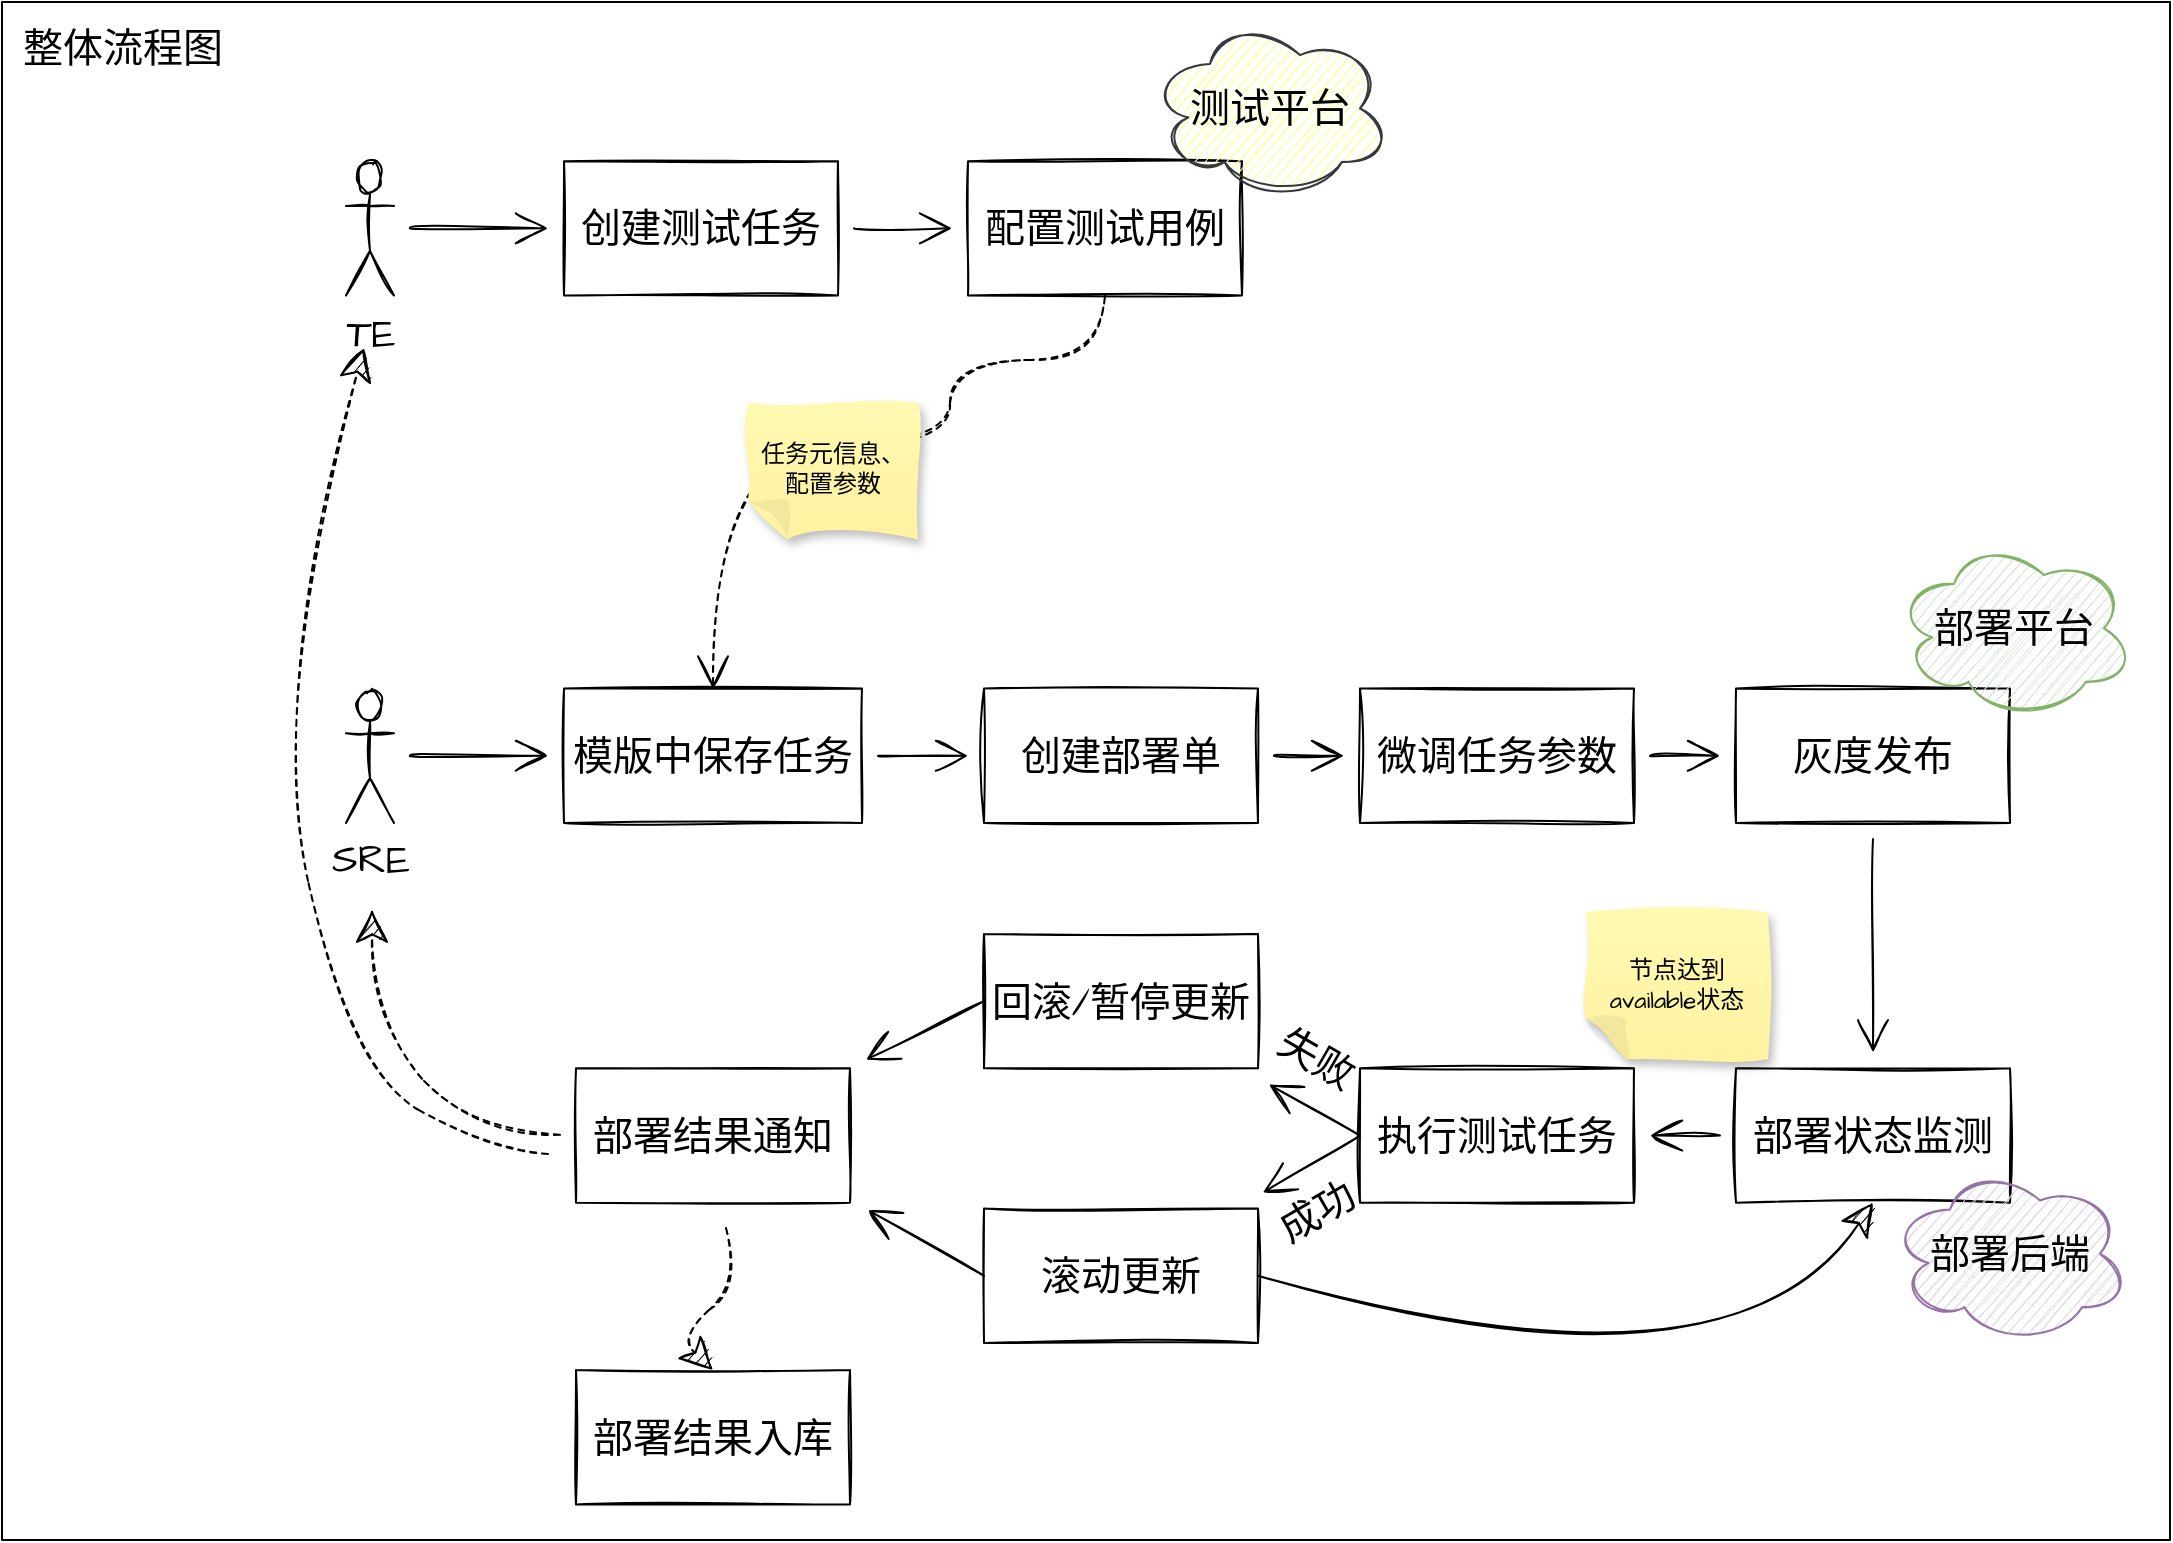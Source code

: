<mxfile version="15.3.0" type="github">
  <diagram id="YuxliD9booJgXzadpAf9" name="第 1 页">
    <mxGraphModel dx="2814" dy="927" grid="0" gridSize="10" guides="1" tooltips="1" connect="1" arrows="1" fold="1" page="0" pageScale="1" pageWidth="827" pageHeight="1169" math="0" shadow="0">
      <root>
        <mxCell id="0" />
        <mxCell id="1" parent="0" />
        <mxCell id="DBF5IAqjKMbkcW23LCKH-9" value="" style="group" vertex="1" connectable="0" parent="1">
          <mxGeometry x="-448" y="76" width="1084" height="769" as="geometry" />
        </mxCell>
        <mxCell id="DBF5IAqjKMbkcW23LCKH-4" value="" style="curved=1;endArrow=classic;html=1;rounded=0;sketch=1;fontFamily=Architects Daughter;fontSource=https%3A%2F%2Ffonts.googleapis.com%2Fcss%3Ffamily%3DArchitects%2BDaughter;fontSize=20;startSize=14;endSize=14;sourcePerimeterSpacing=8;targetPerimeterSpacing=8;edgeStyle=none;dashed=1;" edge="1" parent="DBF5IAqjKMbkcW23LCKH-9">
          <mxGeometry x="575" y="-138.14" width="50" height="50" as="geometry">
            <mxPoint x="289" y="519.051" as="sourcePoint" />
            <mxPoint x="176" y="165" as="targetPoint" />
            <Array as="points">
              <mxPoint x="246" y="519" />
              <mxPoint x="206" y="501" />
              <mxPoint x="184" y="475" />
              <mxPoint x="153" y="390" />
              <mxPoint x="153" y="342" />
              <mxPoint x="153" y="273" />
            </Array>
          </mxGeometry>
        </mxCell>
        <mxCell id="OKzSPjywzCQGm2BAuM1p-1" value="" style="rounded=0;whiteSpace=wrap;html=1;sketch=1;hachureGap=4;pointerEvents=0;fontFamily=Architects Daughter;fontSource=https%3A%2F%2Ffonts.googleapis.com%2Fcss%3Ffamily%3DArchitects%2BDaughter;fontSize=20;" parent="DBF5IAqjKMbkcW23LCKH-9" vertex="1">
          <mxGeometry width="1084" height="769" as="geometry" />
        </mxCell>
        <mxCell id="OKzSPjywzCQGm2BAuM1p-2" value="整体流程图" style="text;html=1;align=center;verticalAlign=middle;resizable=0;points=[];autosize=1;strokeColor=none;sketch=1;hachureGap=4;pointerEvents=0;fontFamily=Architects Daughter;fontSource=https%3A%2F%2Ffonts.googleapis.com%2Fcss%3Ffamily%3DArchitects%2BDaughter;fontSize=20;" parent="DBF5IAqjKMbkcW23LCKH-9" vertex="1">
          <mxGeometry x="5" y="8.746" width="110" height="28" as="geometry" />
        </mxCell>
        <mxCell id="OKzSPjywzCQGm2BAuM1p-7" value="创建测试任务" style="rounded=0;whiteSpace=wrap;html=1;sketch=1;hachureGap=4;pointerEvents=0;fontFamily=Architects Daughter;fontSource=https%3A%2F%2Ffonts.googleapis.com%2Fcss%3Ffamily%3DArchitects%2BDaughter;fontSize=20;" parent="DBF5IAqjKMbkcW23LCKH-9" vertex="1">
          <mxGeometry x="281" y="79.57" width="137" height="67.195" as="geometry" />
        </mxCell>
        <mxCell id="OKzSPjywzCQGm2BAuM1p-8" value="配置测试用例" style="rounded=0;whiteSpace=wrap;html=1;sketch=1;hachureGap=4;pointerEvents=0;fontFamily=Architects Daughter;fontSource=https%3A%2F%2Ffonts.googleapis.com%2Fcss%3Ffamily%3DArchitects%2BDaughter;fontSize=20;" parent="DBF5IAqjKMbkcW23LCKH-9" vertex="1">
          <mxGeometry x="483" y="79.57" width="137" height="67.195" as="geometry" />
        </mxCell>
        <mxCell id="OKzSPjywzCQGm2BAuM1p-31" value="" style="edgeStyle=none;curved=1;rounded=0;sketch=1;orthogonalLoop=1;jettySize=auto;html=1;fontFamily=Architects Daughter;fontSource=https%3A%2F%2Ffonts.googleapis.com%2Fcss%3Ffamily%3DArchitects%2BDaughter;fontSize=20;endArrow=open;startSize=14;endSize=14;sourcePerimeterSpacing=8;targetPerimeterSpacing=8;" parent="DBF5IAqjKMbkcW23LCKH-9" source="OKzSPjywzCQGm2BAuM1p-7" target="OKzSPjywzCQGm2BAuM1p-8" edge="1">
          <mxGeometry x="99" y="-40.212" as="geometry" />
        </mxCell>
        <mxCell id="OKzSPjywzCQGm2BAuM1p-32" value="" style="edgeStyle=none;curved=1;rounded=0;sketch=1;orthogonalLoop=1;jettySize=auto;html=1;fontFamily=Architects Daughter;fontSource=https%3A%2F%2Ffonts.googleapis.com%2Fcss%3Ffamily%3DArchitects%2BDaughter;fontSize=20;endArrow=open;startSize=14;endSize=14;sourcePerimeterSpacing=8;targetPerimeterSpacing=8;" parent="DBF5IAqjKMbkcW23LCKH-9" source="OKzSPjywzCQGm2BAuM1p-27" target="OKzSPjywzCQGm2BAuM1p-7" edge="1">
          <mxGeometry x="99" y="-40.212" as="geometry" />
        </mxCell>
        <mxCell id="OKzSPjywzCQGm2BAuM1p-27" value="TE" style="shape=umlActor;verticalLabelPosition=bottom;verticalAlign=top;html=1;outlineConnect=0;sketch=1;hachureGap=4;pointerEvents=0;fontFamily=Architects Daughter;fontSource=https%3A%2F%2Ffonts.googleapis.com%2Fcss%3Ffamily%3DArchitects%2BDaughter;fontSize=20;" parent="DBF5IAqjKMbkcW23LCKH-9" vertex="1">
          <mxGeometry x="172" y="79.57" width="24" height="67.195" as="geometry" />
        </mxCell>
        <mxCell id="OKzSPjywzCQGm2BAuM1p-34" value="模版中保存任务" style="rounded=0;whiteSpace=wrap;html=1;sketch=1;hachureGap=4;pointerEvents=0;fontFamily=Architects Daughter;fontSource=https%3A%2F%2Ffonts.googleapis.com%2Fcss%3Ffamily%3DArchitects%2BDaughter;fontSize=20;" parent="DBF5IAqjKMbkcW23LCKH-9" vertex="1">
          <mxGeometry x="281" y="343.282" width="149" height="67.195" as="geometry" />
        </mxCell>
        <mxCell id="OKzSPjywzCQGm2BAuM1p-35" value="创建部署单" style="rounded=0;whiteSpace=wrap;html=1;sketch=1;hachureGap=4;pointerEvents=0;fontFamily=Architects Daughter;fontSource=https%3A%2F%2Ffonts.googleapis.com%2Fcss%3Ffamily%3DArchitects%2BDaughter;fontSize=20;" parent="DBF5IAqjKMbkcW23LCKH-9" vertex="1">
          <mxGeometry x="491" y="343.282" width="137" height="67.195" as="geometry" />
        </mxCell>
        <mxCell id="OKzSPjywzCQGm2BAuM1p-33" value="" style="edgeStyle=none;curved=1;rounded=0;sketch=1;orthogonalLoop=1;jettySize=auto;html=1;fontFamily=Architects Daughter;fontSource=https%3A%2F%2Ffonts.googleapis.com%2Fcss%3Ffamily%3DArchitects%2BDaughter;fontSize=20;endArrow=open;startSize=14;endSize=14;sourcePerimeterSpacing=8;targetPerimeterSpacing=8;" parent="DBF5IAqjKMbkcW23LCKH-9" source="OKzSPjywzCQGm2BAuM1p-34" target="OKzSPjywzCQGm2BAuM1p-35" edge="1">
          <mxGeometry x="99" y="-84.719" as="geometry" />
        </mxCell>
        <mxCell id="OKzSPjywzCQGm2BAuM1p-36" value="" style="edgeStyle=none;curved=1;rounded=0;sketch=1;orthogonalLoop=1;jettySize=auto;html=1;fontFamily=Architects Daughter;fontSource=https%3A%2F%2Ffonts.googleapis.com%2Fcss%3Ffamily%3DArchitects%2BDaughter;fontSize=20;endArrow=open;startSize=14;endSize=14;sourcePerimeterSpacing=8;targetPerimeterSpacing=8;" parent="DBF5IAqjKMbkcW23LCKH-9" source="OKzSPjywzCQGm2BAuM1p-37" target="OKzSPjywzCQGm2BAuM1p-34" edge="1">
          <mxGeometry x="99" y="-84.719" as="geometry" />
        </mxCell>
        <mxCell id="OKzSPjywzCQGm2BAuM1p-37" value="SRE" style="shape=umlActor;verticalLabelPosition=bottom;verticalAlign=top;html=1;outlineConnect=0;sketch=1;hachureGap=4;pointerEvents=0;fontFamily=Architects Daughter;fontSource=https%3A%2F%2Ffonts.googleapis.com%2Fcss%3Ffamily%3DArchitects%2BDaughter;fontSize=20;" parent="DBF5IAqjKMbkcW23LCKH-9" vertex="1">
          <mxGeometry x="172" y="343.282" width="24" height="67.195" as="geometry" />
        </mxCell>
        <mxCell id="OKzSPjywzCQGm2BAuM1p-44" value="微调任务参数" style="rounded=0;whiteSpace=wrap;html=1;sketch=1;hachureGap=4;pointerEvents=0;fontFamily=Architects Daughter;fontSource=https%3A%2F%2Ffonts.googleapis.com%2Fcss%3Ffamily%3DArchitects%2BDaughter;fontSize=20;" parent="DBF5IAqjKMbkcW23LCKH-9" vertex="1">
          <mxGeometry x="679" y="343.282" width="137" height="67.195" as="geometry" />
        </mxCell>
        <mxCell id="OKzSPjywzCQGm2BAuM1p-45" value="" style="edgeStyle=none;curved=1;rounded=0;sketch=1;orthogonalLoop=1;jettySize=auto;html=1;fontFamily=Architects Daughter;fontSource=https%3A%2F%2Ffonts.googleapis.com%2Fcss%3Ffamily%3DArchitects%2BDaughter;fontSize=20;endArrow=open;startSize=14;endSize=14;sourcePerimeterSpacing=8;targetPerimeterSpacing=8;" parent="DBF5IAqjKMbkcW23LCKH-9" source="OKzSPjywzCQGm2BAuM1p-35" target="OKzSPjywzCQGm2BAuM1p-44" edge="1">
          <mxGeometry x="99" y="-84.719" as="geometry" />
        </mxCell>
        <mxCell id="OKzSPjywzCQGm2BAuM1p-46" value="灰度发布" style="rounded=0;whiteSpace=wrap;html=1;sketch=1;hachureGap=4;pointerEvents=0;fontFamily=Architects Daughter;fontSource=https%3A%2F%2Ffonts.googleapis.com%2Fcss%3Ffamily%3DArchitects%2BDaughter;fontSize=20;" parent="DBF5IAqjKMbkcW23LCKH-9" vertex="1">
          <mxGeometry x="867" y="343.282" width="137" height="67.195" as="geometry" />
        </mxCell>
        <mxCell id="OKzSPjywzCQGm2BAuM1p-47" value="" style="edgeStyle=none;curved=1;rounded=0;sketch=1;orthogonalLoop=1;jettySize=auto;html=1;fontFamily=Architects Daughter;fontSource=https%3A%2F%2Ffonts.googleapis.com%2Fcss%3Ffamily%3DArchitects%2BDaughter;fontSize=20;endArrow=open;startSize=14;endSize=14;sourcePerimeterSpacing=8;targetPerimeterSpacing=8;" parent="DBF5IAqjKMbkcW23LCKH-9" source="OKzSPjywzCQGm2BAuM1p-44" target="OKzSPjywzCQGm2BAuM1p-46" edge="1">
          <mxGeometry x="99" y="-84.719" as="geometry" />
        </mxCell>
        <mxCell id="OKzSPjywzCQGm2BAuM1p-50" value="" style="endArrow=none;html=1;rounded=0;sketch=1;fontFamily=Architects Daughter;fontSource=https%3A%2F%2Ffonts.googleapis.com%2Fcss%3Ffamily%3DArchitects%2BDaughter;fontSize=20;sourcePerimeterSpacing=8;targetPerimeterSpacing=8;entryX=0.5;entryY=1;entryDx=0;entryDy=0;exitX=0.5;exitY=0;exitDx=0;exitDy=0;dashed=1;edgeStyle=orthogonalEdgeStyle;elbow=vertical;curved=1;endFill=0;startArrow=open;startFill=0;startSize=14;endSize=14;" parent="DBF5IAqjKMbkcW23LCKH-9" source="OKzSPjywzCQGm2BAuM1p-34" target="OKzSPjywzCQGm2BAuM1p-8" edge="1">
          <mxGeometry x="99" y="-84.719" width="50" height="55.634" as="geometry">
            <mxPoint x="464" y="254.176" as="sourcePoint" />
            <mxPoint x="514" y="181.138" as="targetPoint" />
            <Array as="points">
              <mxPoint x="356" y="222.38" />
              <mxPoint x="474" y="222.38" />
              <mxPoint x="474" y="178.985" />
              <mxPoint x="552" y="178.985" />
            </Array>
          </mxGeometry>
        </mxCell>
        <mxCell id="OKzSPjywzCQGm2BAuM1p-51" value="任务元信息、配置参数" style="shape=note;whiteSpace=wrap;html=1;backgroundOutline=1;fontColor=#000000;darkOpacity=0.05;fillColor=#FFF9B2;strokeColor=none;fillStyle=solid;direction=west;gradientDirection=north;gradientColor=#FFF2A1;shadow=1;size=20;fontSize=12;pointerEvents=1;sketch=1;jiggle=2;hachureGap=4;fontFamily=Architects Daughter;fontSource=https%3A%2F%2Ffonts.googleapis.com%2Fcss%3Ffamily%3DArchitects%2BDaughter;" parent="DBF5IAqjKMbkcW23LCKH-9" vertex="1">
          <mxGeometry x="373" y="200.126" width="85" height="68.585" as="geometry" />
        </mxCell>
        <mxCell id="OKzSPjywzCQGm2BAuM1p-52" value="部署状态监测" style="rounded=0;whiteSpace=wrap;html=1;sketch=1;hachureGap=4;pointerEvents=0;fontFamily=Architects Daughter;fontSource=https%3A%2F%2Ffonts.googleapis.com%2Fcss%3Ffamily%3DArchitects%2BDaughter;fontSize=20;" parent="DBF5IAqjKMbkcW23LCKH-9" vertex="1">
          <mxGeometry x="867" y="533.18" width="137" height="67.195" as="geometry" />
        </mxCell>
        <mxCell id="OKzSPjywzCQGm2BAuM1p-54" value="" style="rounded=0;sketch=1;orthogonalLoop=1;jettySize=auto;html=1;fontFamily=Architects Daughter;fontSource=https%3A%2F%2Ffonts.googleapis.com%2Fcss%3Ffamily%3DArchitects%2BDaughter;fontSize=10;startArrow=none;startFill=0;endArrow=open;endFill=0;sourcePerimeterSpacing=8;targetPerimeterSpacing=8;endSize=14;startSize=14;" parent="DBF5IAqjKMbkcW23LCKH-9" source="OKzSPjywzCQGm2BAuM1p-46" target="OKzSPjywzCQGm2BAuM1p-52" edge="1">
          <mxGeometry x="99" y="-84.719" as="geometry" />
        </mxCell>
        <mxCell id="OKzSPjywzCQGm2BAuM1p-55" value="执行测试任务" style="rounded=0;whiteSpace=wrap;html=1;sketch=1;hachureGap=4;pointerEvents=0;fontFamily=Architects Daughter;fontSource=https%3A%2F%2Ffonts.googleapis.com%2Fcss%3Ffamily%3DArchitects%2BDaughter;fontSize=20;" parent="DBF5IAqjKMbkcW23LCKH-9" vertex="1">
          <mxGeometry x="679" y="533.18" width="137" height="67.195" as="geometry" />
        </mxCell>
        <mxCell id="OKzSPjywzCQGm2BAuM1p-56" value="" style="edgeStyle=none;rounded=0;sketch=1;orthogonalLoop=1;jettySize=auto;html=1;fontFamily=Architects Daughter;fontSource=https%3A%2F%2Ffonts.googleapis.com%2Fcss%3Ffamily%3DArchitects%2BDaughter;fontSize=10;startArrow=none;startFill=0;endArrow=open;endFill=0;startSize=14;endSize=14;sourcePerimeterSpacing=8;targetPerimeterSpacing=8;" parent="DBF5IAqjKMbkcW23LCKH-9" source="OKzSPjywzCQGm2BAuM1p-52" target="OKzSPjywzCQGm2BAuM1p-55" edge="1">
          <mxGeometry x="99" y="-84.719" as="geometry" />
        </mxCell>
        <mxCell id="OKzSPjywzCQGm2BAuM1p-60" value="回滚/暂停更新" style="rounded=0;whiteSpace=wrap;html=1;sketch=1;hachureGap=4;pointerEvents=0;fontFamily=Architects Daughter;fontSource=https%3A%2F%2Ffonts.googleapis.com%2Fcss%3Ffamily%3DArchitects%2BDaughter;fontSize=20;" parent="DBF5IAqjKMbkcW23LCKH-9" vertex="1">
          <mxGeometry x="491" y="465.986" width="137" height="67.195" as="geometry" />
        </mxCell>
        <mxCell id="OKzSPjywzCQGm2BAuM1p-61" style="edgeStyle=none;rounded=0;sketch=1;orthogonalLoop=1;jettySize=auto;html=1;exitX=0;exitY=0.5;exitDx=0;exitDy=0;fontFamily=Architects Daughter;fontSource=https%3A%2F%2Ffonts.googleapis.com%2Fcss%3Ffamily%3DArchitects%2BDaughter;fontSize=10;startArrow=none;startFill=0;endArrow=open;endFill=0;startSize=14;endSize=14;sourcePerimeterSpacing=8;targetPerimeterSpacing=8;" parent="DBF5IAqjKMbkcW23LCKH-9" source="OKzSPjywzCQGm2BAuM1p-55" target="OKzSPjywzCQGm2BAuM1p-60" edge="1">
          <mxGeometry x="99" y="-84.719" as="geometry" />
        </mxCell>
        <mxCell id="OKzSPjywzCQGm2BAuM1p-70" style="edgeStyle=none;rounded=0;sketch=1;orthogonalLoop=1;jettySize=auto;html=1;exitX=0;exitY=0.5;exitDx=0;exitDy=0;fontFamily=Architects Daughter;fontSource=https%3A%2F%2Ffonts.googleapis.com%2Fcss%3Ffamily%3DArchitects%2BDaughter;fontSize=10;startArrow=none;startFill=0;endArrow=open;endFill=0;startSize=14;endSize=14;sourcePerimeterSpacing=8;targetPerimeterSpacing=8;" parent="DBF5IAqjKMbkcW23LCKH-9" source="OKzSPjywzCQGm2BAuM1p-63" edge="1">
          <mxGeometry x="99" y="-84.719" as="geometry">
            <mxPoint x="433" y="604.028" as="targetPoint" />
          </mxGeometry>
        </mxCell>
        <mxCell id="OKzSPjywzCQGm2BAuM1p-63" value="滚动更新" style="rounded=0;whiteSpace=wrap;html=1;sketch=1;hachureGap=4;pointerEvents=0;fontFamily=Architects Daughter;fontSource=https%3A%2F%2Ffonts.googleapis.com%2Fcss%3Ffamily%3DArchitects%2BDaughter;fontSize=20;" parent="DBF5IAqjKMbkcW23LCKH-9" vertex="1">
          <mxGeometry x="491" y="603.297" width="137" height="67.195" as="geometry" />
        </mxCell>
        <mxCell id="OKzSPjywzCQGm2BAuM1p-64" style="edgeStyle=none;rounded=0;sketch=1;orthogonalLoop=1;jettySize=auto;html=1;exitX=0;exitY=0.5;exitDx=0;exitDy=0;fontFamily=Architects Daughter;fontSource=https%3A%2F%2Ffonts.googleapis.com%2Fcss%3Ffamily%3DArchitects%2BDaughter;fontSize=10;startArrow=none;startFill=0;endArrow=open;endFill=0;startSize=14;endSize=14;sourcePerimeterSpacing=8;targetPerimeterSpacing=8;" parent="DBF5IAqjKMbkcW23LCKH-9" source="OKzSPjywzCQGm2BAuM1p-55" target="OKzSPjywzCQGm2BAuM1p-63" edge="1">
          <mxGeometry x="99" y="-84.719" as="geometry" />
        </mxCell>
        <mxCell id="OKzSPjywzCQGm2BAuM1p-68" value="部署结果通知" style="rounded=0;whiteSpace=wrap;html=1;sketch=1;hachureGap=4;pointerEvents=0;fontFamily=Architects Daughter;fontSource=https%3A%2F%2Ffonts.googleapis.com%2Fcss%3Ffamily%3DArchitects%2BDaughter;fontSize=20;" parent="DBF5IAqjKMbkcW23LCKH-9" vertex="1">
          <mxGeometry x="287" y="533.183" width="137" height="67.195" as="geometry" />
        </mxCell>
        <mxCell id="OKzSPjywzCQGm2BAuM1p-69" style="edgeStyle=none;rounded=0;sketch=1;orthogonalLoop=1;jettySize=auto;html=1;exitX=0;exitY=0.5;exitDx=0;exitDy=0;fontFamily=Architects Daughter;fontSource=https%3A%2F%2Ffonts.googleapis.com%2Fcss%3Ffamily%3DArchitects%2BDaughter;fontSize=10;startArrow=none;startFill=0;endArrow=open;endFill=0;startSize=14;endSize=14;sourcePerimeterSpacing=8;targetPerimeterSpacing=8;" parent="DBF5IAqjKMbkcW23LCKH-9" source="OKzSPjywzCQGm2BAuM1p-60" target="OKzSPjywzCQGm2BAuM1p-68" edge="1">
          <mxGeometry x="99" y="-84.719" as="geometry" />
        </mxCell>
        <mxCell id="OKzSPjywzCQGm2BAuM1p-77" value="" style="curved=1;endArrow=classic;html=1;rounded=0;sketch=1;fontFamily=Architects Daughter;fontSource=https%3A%2F%2Ffonts.googleapis.com%2Fcss%3Ffamily%3DArchitects%2BDaughter;fontSize=20;startSize=14;endSize=14;sourcePerimeterSpacing=8;targetPerimeterSpacing=8;edgeStyle=none;entryX=0.5;entryY=1;entryDx=0;entryDy=0;exitX=1;exitY=0.5;exitDx=0;exitDy=0;" parent="DBF5IAqjKMbkcW23LCKH-9" source="OKzSPjywzCQGm2BAuM1p-63" target="OKzSPjywzCQGm2BAuM1p-52" edge="1">
          <mxGeometry x="99" y="-84.719" width="50" height="55.634" as="geometry">
            <mxPoint x="570" y="821.0" as="sourcePoint" />
            <mxPoint x="967" y="641.859" as="targetPoint" />
            <Array as="points">
              <mxPoint x="864" y="705.282" />
            </Array>
          </mxGeometry>
        </mxCell>
        <mxCell id="OKzSPjywzCQGm2BAuM1p-79" value="" style="curved=1;endArrow=classic;html=1;rounded=0;sketch=1;fontFamily=Architects Daughter;fontSource=https%3A%2F%2Ffonts.googleapis.com%2Fcss%3Ffamily%3DArchitects%2BDaughter;fontSize=20;startSize=14;endSize=14;sourcePerimeterSpacing=8;targetPerimeterSpacing=8;edgeStyle=none;dashed=1;" parent="DBF5IAqjKMbkcW23LCKH-9" source="OKzSPjywzCQGm2BAuM1p-68" edge="1">
          <mxGeometry x="99" y="-84.719" width="50" height="55.634" as="geometry">
            <mxPoint x="185" y="566.197" as="sourcePoint" />
            <mxPoint x="185" y="453.817" as="targetPoint" />
            <Array as="points">
              <mxPoint x="235" y="566.197" />
              <mxPoint x="185" y="510.563" />
            </Array>
          </mxGeometry>
        </mxCell>
        <mxCell id="OKzSPjywzCQGm2BAuM1p-81" value="测试平台" style="ellipse;shape=cloud;whiteSpace=wrap;html=1;sketch=1;hachureGap=4;pointerEvents=0;fontFamily=Architects Daughter;fontSource=https%3A%2F%2Ffonts.googleapis.com%2Fcss%3Ffamily%3DArchitects%2BDaughter;fontSize=20;fillColor=#ffff88;strokeColor=#36393d;" parent="DBF5IAqjKMbkcW23LCKH-9" vertex="1">
          <mxGeometry x="574" y="8.746" width="120" height="89.014" as="geometry" />
        </mxCell>
        <mxCell id="OKzSPjywzCQGm2BAuM1p-82" value="部署平台" style="ellipse;shape=cloud;whiteSpace=wrap;html=1;sketch=1;hachureGap=4;pointerEvents=0;fontFamily=Architects Daughter;fontSource=https%3A%2F%2Ffonts.googleapis.com%2Fcss%3Ffamily%3DArchitects%2BDaughter;fontSize=20;fillColor=#d5e8d4;strokeColor=#82b366;" parent="DBF5IAqjKMbkcW23LCKH-9" vertex="1">
          <mxGeometry x="946" y="268.712" width="120" height="89.014" as="geometry" />
        </mxCell>
        <mxCell id="OKzSPjywzCQGm2BAuM1p-83" value="部署后端" style="ellipse;shape=cloud;whiteSpace=wrap;html=1;sketch=1;hachureGap=4;pointerEvents=0;fontFamily=Architects Daughter;fontSource=https%3A%2F%2Ffonts.googleapis.com%2Fcss%3Ffamily%3DArchitects%2BDaughter;fontSize=20;fillColor=#e1d5e7;strokeColor=#9673a6;" parent="DBF5IAqjKMbkcW23LCKH-9" vertex="1">
          <mxGeometry x="944" y="581.474" width="120" height="89.014" as="geometry" />
        </mxCell>
        <mxCell id="DBF5IAqjKMbkcW23LCKH-1" value="节点达到available状态" style="shape=note;whiteSpace=wrap;html=1;backgroundOutline=1;fontColor=#000000;darkOpacity=0.05;fillColor=#FFF9B2;strokeColor=none;fillStyle=solid;direction=west;gradientDirection=north;gradientColor=#FFF2A1;shadow=1;size=20;fontSize=12;pointerEvents=1;sketch=1;jiggle=2;hachureGap=4;fontFamily=Architects Daughter;fontSource=https%3A%2F%2Ffonts.googleapis.com%2Fcss%3Ffamily%3DArchitects%2BDaughter;" vertex="1" parent="DBF5IAqjKMbkcW23LCKH-9">
          <mxGeometry x="792" y="455.085" width="91" height="73.437" as="geometry" />
        </mxCell>
        <mxCell id="DBF5IAqjKMbkcW23LCKH-2" value="失败" style="text;html=1;align=center;verticalAlign=middle;resizable=0;points=[];autosize=1;strokeColor=none;sketch=1;hachureGap=4;pointerEvents=0;fontFamily=Architects Daughter;fontSource=https%3A%2F%2Ffonts.googleapis.com%2Fcss%3Ffamily%3DArchitects%2BDaughter;fontSize=20;rotation=30;" vertex="1" parent="DBF5IAqjKMbkcW23LCKH-9">
          <mxGeometry x="632" y="514.057" width="50" height="28" as="geometry" />
        </mxCell>
        <mxCell id="DBF5IAqjKMbkcW23LCKH-3" value="成功" style="text;html=1;align=center;verticalAlign=middle;resizable=0;points=[];autosize=1;strokeColor=none;sketch=1;hachureGap=4;pointerEvents=0;fontFamily=Architects Daughter;fontSource=https%3A%2F%2Ffonts.googleapis.com%2Fcss%3Ffamily%3DArchitects%2BDaughter;fontSize=20;rotation=-30;" vertex="1" parent="DBF5IAqjKMbkcW23LCKH-9">
          <mxGeometry x="632" y="590.832" width="50" height="28" as="geometry" />
        </mxCell>
        <mxCell id="DBF5IAqjKMbkcW23LCKH-6" value="部署结果入库" style="rounded=0;whiteSpace=wrap;html=1;sketch=1;hachureGap=4;pointerEvents=0;fontFamily=Architects Daughter;fontSource=https%3A%2F%2Ffonts.googleapis.com%2Fcss%3Ffamily%3DArchitects%2BDaughter;fontSize=20;" vertex="1" parent="DBF5IAqjKMbkcW23LCKH-9">
          <mxGeometry x="287" y="684.003" width="137" height="67.195" as="geometry" />
        </mxCell>
        <mxCell id="DBF5IAqjKMbkcW23LCKH-7" value="" style="curved=1;endArrow=classic;html=1;rounded=0;sketch=1;fontFamily=Architects Daughter;fontSource=https%3A%2F%2Ffonts.googleapis.com%2Fcss%3Ffamily%3DArchitects%2BDaughter;fontSize=20;startSize=14;endSize=14;sourcePerimeterSpacing=8;targetPerimeterSpacing=8;edgeStyle=none;dashed=1;entryX=0.5;entryY=0;entryDx=0;entryDy=0;" edge="1" parent="DBF5IAqjKMbkcW23LCKH-9" target="DBF5IAqjKMbkcW23LCKH-6">
          <mxGeometry width="50" height="50" relative="1" as="geometry">
            <mxPoint x="362" y="613" as="sourcePoint" />
            <mxPoint x="389" y="646" as="targetPoint" />
            <Array as="points">
              <mxPoint x="370" y="642" />
              <mxPoint x="337" y="666" />
            </Array>
          </mxGeometry>
        </mxCell>
        <mxCell id="DBF5IAqjKMbkcW23LCKH-8" value="" style="curved=1;endArrow=classic;html=1;rounded=0;sketch=1;fontFamily=Architects Daughter;fontSource=https%3A%2F%2Ffonts.googleapis.com%2Fcss%3Ffamily%3DArchitects%2BDaughter;fontSize=20;startSize=14;endSize=14;sourcePerimeterSpacing=8;targetPerimeterSpacing=8;edgeStyle=none;dashed=1;" edge="1" parent="DBF5IAqjKMbkcW23LCKH-9">
          <mxGeometry x="109" y="-74.719" width="50" height="55.634" as="geometry">
            <mxPoint x="273" y="576" as="sourcePoint" />
            <mxPoint x="181" y="173" as="targetPoint" />
            <Array as="points">
              <mxPoint x="245" y="576.197" />
              <mxPoint x="172" y="532" />
              <mxPoint x="134" y="347" />
            </Array>
          </mxGeometry>
        </mxCell>
      </root>
    </mxGraphModel>
  </diagram>
</mxfile>
